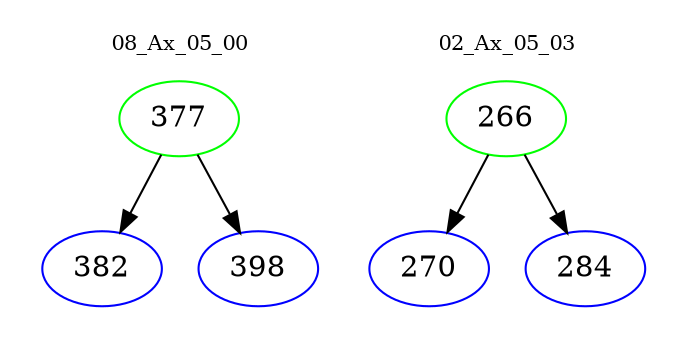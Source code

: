 digraph{
subgraph cluster_0 {
color = white
label = "08_Ax_05_00";
fontsize=10;
T0_377 [label="377", color="green"]
T0_377 -> T0_382 [color="black"]
T0_382 [label="382", color="blue"]
T0_377 -> T0_398 [color="black"]
T0_398 [label="398", color="blue"]
}
subgraph cluster_1 {
color = white
label = "02_Ax_05_03";
fontsize=10;
T1_266 [label="266", color="green"]
T1_266 -> T1_270 [color="black"]
T1_270 [label="270", color="blue"]
T1_266 -> T1_284 [color="black"]
T1_284 [label="284", color="blue"]
}
}
